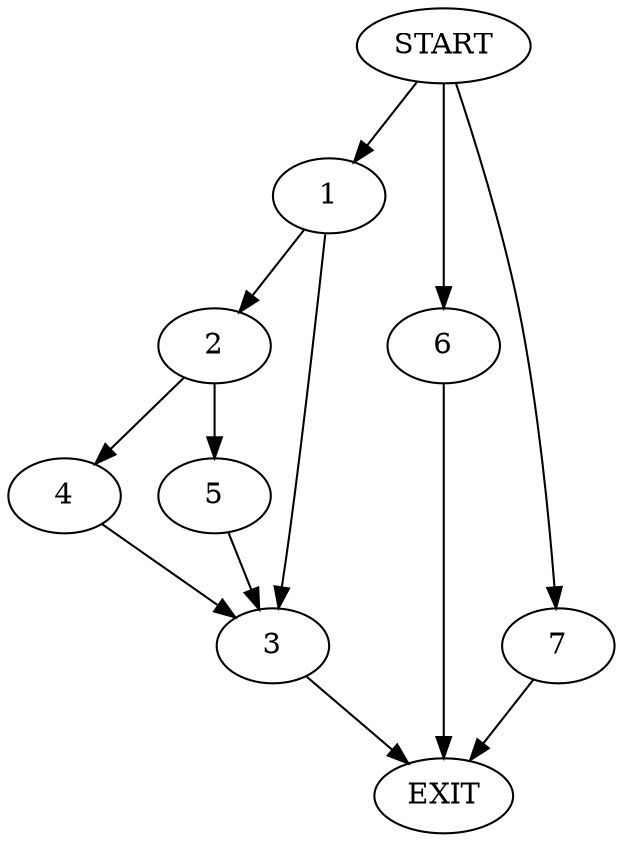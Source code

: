 digraph {
0 [label="START"]
8 [label="EXIT"]
0 -> 1
1 -> 2
1 -> 3
3 -> 8
2 -> 4
2 -> 5
5 -> 3
4 -> 3
0 -> 6
6 -> 8
0 -> 7
7 -> 8
}
